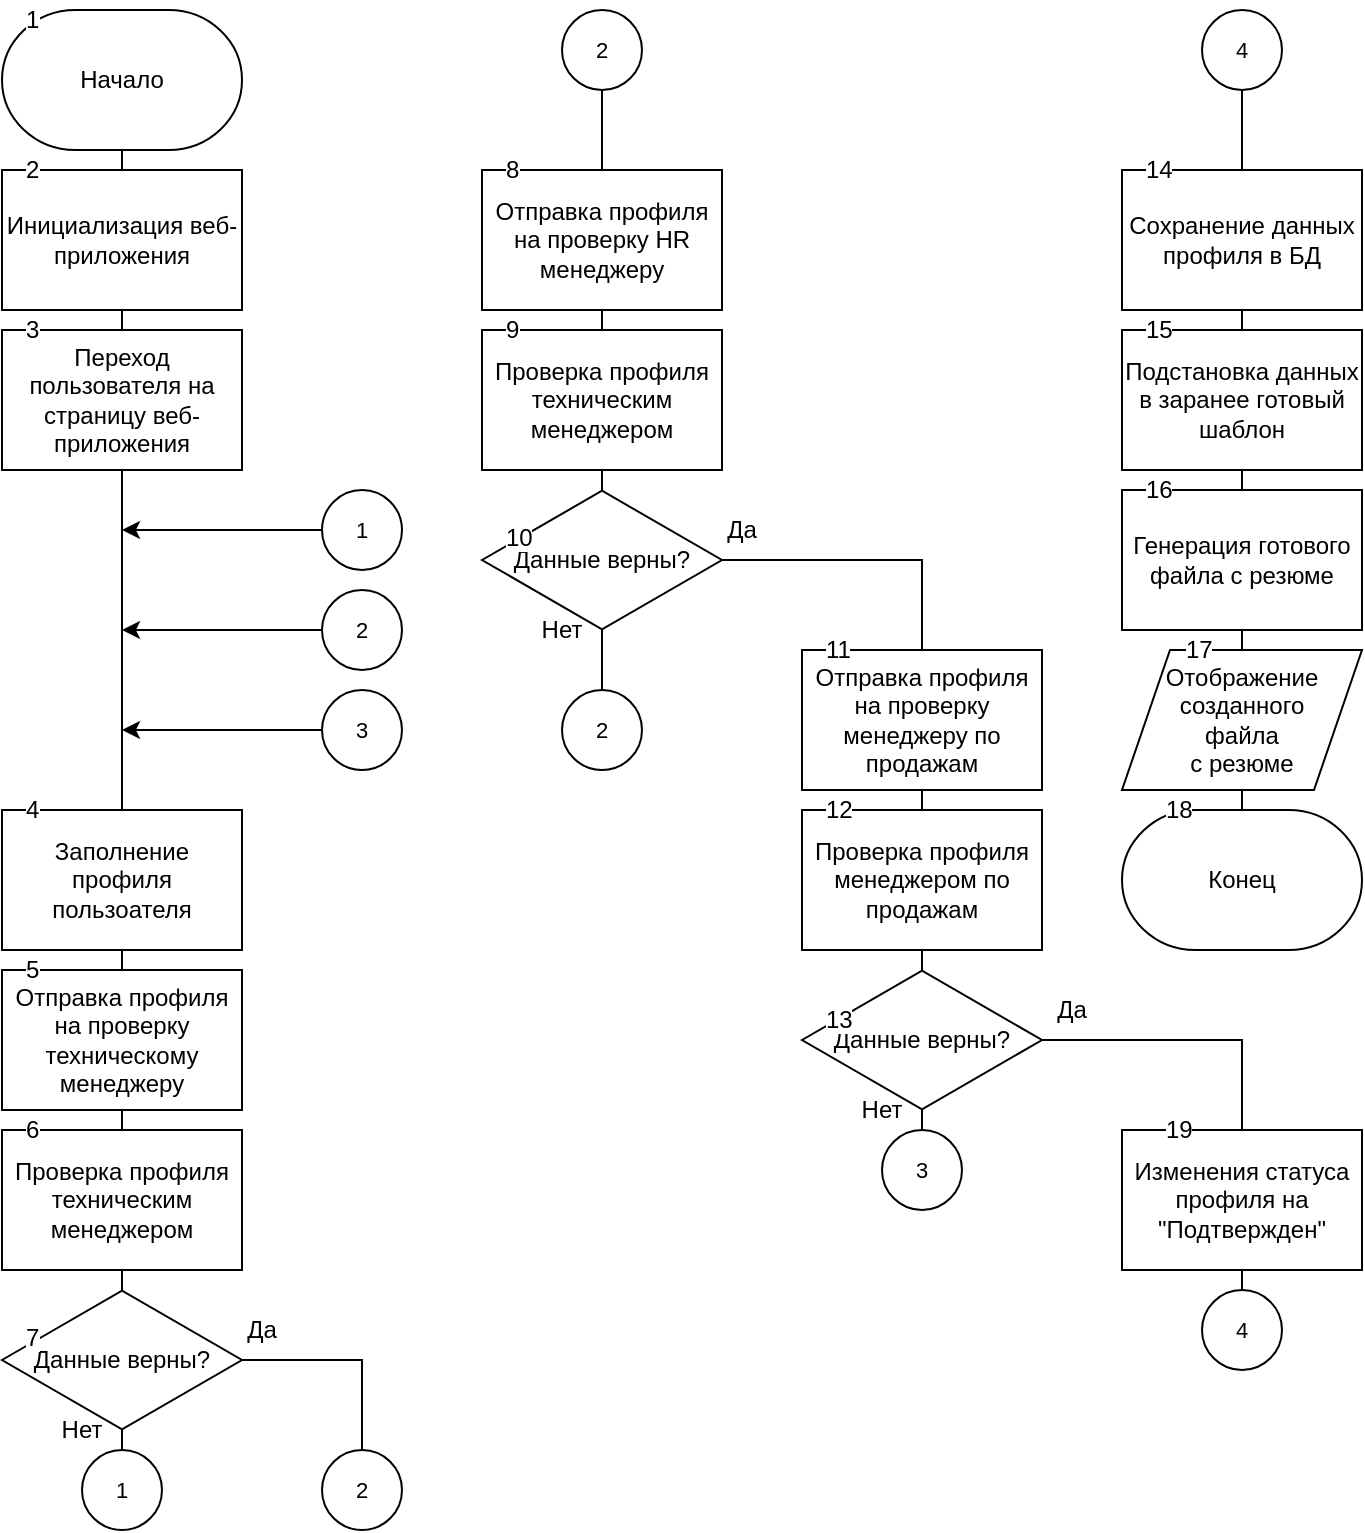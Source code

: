 <mxfile version="10.6.9"><diagram id="bnF5tBZgVKlQfuF25xPJ" name="Page-1"><mxGraphModel dx="1162" dy="608" grid="1" gridSize="10" guides="1" tooltips="1" connect="1" arrows="1" fold="1" page="1" pageScale="1" pageWidth="1169" pageHeight="827" math="0" shadow="0"><root><mxCell id="0"/><mxCell id="1" parent="0"/><mxCell id="rMr1jF7I7vfdstd6rxZN-1" style="edgeStyle=orthogonalEdgeStyle;rounded=0;orthogonalLoop=1;jettySize=auto;html=1;exitX=0.5;exitY=1;exitDx=0;exitDy=0;exitPerimeter=0;entryX=0.5;entryY=0;entryDx=0;entryDy=0;endArrow=none;endFill=0;" edge="1" parent="1" source="rMr1jF7I7vfdstd6rxZN-2" target="rMr1jF7I7vfdstd6rxZN-4"><mxGeometry relative="1" as="geometry"/></mxCell><mxCell id="rMr1jF7I7vfdstd6rxZN-2" value="Начало" style="strokeWidth=1;html=1;shape=mxgraph.flowchart.terminator;whiteSpace=wrap;" vertex="1" parent="1"><mxGeometry y="40" width="120" height="70" as="geometry"/></mxCell><mxCell id="rMr1jF7I7vfdstd6rxZN-3" style="edgeStyle=orthogonalEdgeStyle;rounded=0;orthogonalLoop=1;jettySize=auto;html=1;exitX=0.5;exitY=1;exitDx=0;exitDy=0;entryX=0.5;entryY=0;entryDx=0;entryDy=0;endArrow=none;endFill=0;fontColor=#000000;" edge="1" parent="1" source="rMr1jF7I7vfdstd6rxZN-4" target="rMr1jF7I7vfdstd6rxZN-5"><mxGeometry relative="1" as="geometry"/></mxCell><mxCell id="rMr1jF7I7vfdstd6rxZN-4" value="Инициализация веб-приложения" style="rounded=0;whiteSpace=wrap;html=1;" vertex="1" parent="1"><mxGeometry y="120" width="120" height="70" as="geometry"/></mxCell><mxCell id="rMr1jF7I7vfdstd6rxZN-19" style="edgeStyle=orthogonalEdgeStyle;rounded=0;orthogonalLoop=1;jettySize=auto;html=1;entryX=0.5;entryY=0;entryDx=0;entryDy=0;endArrow=none;endFill=0;fontSize=12;" edge="1" parent="1" source="rMr1jF7I7vfdstd6rxZN-5" target="rMr1jF7I7vfdstd6rxZN-9"><mxGeometry relative="1" as="geometry"><Array as="points"><mxPoint x="60" y="340"/><mxPoint x="60" y="340"/></Array></mxGeometry></mxCell><mxCell id="rMr1jF7I7vfdstd6rxZN-5" value="Переход пользователя на страницу веб-приложения" style="rounded=0;whiteSpace=wrap;html=1;" vertex="1" parent="1"><mxGeometry y="200" width="120" height="70" as="geometry"/></mxCell><mxCell id="rMr1jF7I7vfdstd6rxZN-6" value="1" style="text;html=1;resizable=0;points=[];autosize=1;align=left;verticalAlign=top;spacingTop=-4;fontColor=#000000;labelBorderColor=none;labelBackgroundColor=#ffffff;aspect=fixed;" vertex="1" parent="1"><mxGeometry x="10" y="35" width="13" height="10" as="geometry"/></mxCell><mxCell id="rMr1jF7I7vfdstd6rxZN-7" value="2" style="text;html=1;resizable=0;points=[];autosize=1;align=left;verticalAlign=top;spacingTop=-4;fontColor=#000000;labelBorderColor=none;labelBackgroundColor=#ffffff;aspect=fixed;" vertex="1" parent="1"><mxGeometry x="10" y="110" width="20" height="20" as="geometry"/></mxCell><mxCell id="rMr1jF7I7vfdstd6rxZN-8" value="3" style="text;html=1;resizable=0;points=[];autosize=1;align=left;verticalAlign=top;spacingTop=-4;fontColor=#000000;labelBorderColor=none;labelBackgroundColor=#ffffff;aspect=fixed;" vertex="1" parent="1"><mxGeometry x="10" y="190" width="20" height="20" as="geometry"/></mxCell><mxCell id="rMr1jF7I7vfdstd6rxZN-15" style="edgeStyle=orthogonalEdgeStyle;rounded=0;orthogonalLoop=1;jettySize=auto;html=1;exitX=0.5;exitY=1;exitDx=0;exitDy=0;endArrow=none;endFill=0;fontSize=12;" edge="1" parent="1" source="rMr1jF7I7vfdstd6rxZN-9" target="rMr1jF7I7vfdstd6rxZN-10"><mxGeometry relative="1" as="geometry"/></mxCell><mxCell id="rMr1jF7I7vfdstd6rxZN-9" value="Заполнение профиля пользоателя" style="rounded=0;whiteSpace=wrap;html=1;" vertex="1" parent="1"><mxGeometry y="440" width="120" height="70" as="geometry"/></mxCell><mxCell id="rMr1jF7I7vfdstd6rxZN-16" style="edgeStyle=orthogonalEdgeStyle;rounded=0;orthogonalLoop=1;jettySize=auto;html=1;exitX=0.5;exitY=1;exitDx=0;exitDy=0;entryX=0.5;entryY=0;entryDx=0;entryDy=0;endArrow=none;endFill=0;fontSize=12;" edge="1" parent="1" source="rMr1jF7I7vfdstd6rxZN-10" target="rMr1jF7I7vfdstd6rxZN-11"><mxGeometry relative="1" as="geometry"/></mxCell><mxCell id="rMr1jF7I7vfdstd6rxZN-10" value="Отправка профиля на проверку техническому менеджеру" style="rounded=0;whiteSpace=wrap;html=1;" vertex="1" parent="1"><mxGeometry y="520" width="120" height="70" as="geometry"/></mxCell><mxCell id="rMr1jF7I7vfdstd6rxZN-18" style="edgeStyle=orthogonalEdgeStyle;rounded=0;orthogonalLoop=1;jettySize=auto;html=1;exitX=0.5;exitY=1;exitDx=0;exitDy=0;endArrow=none;endFill=0;fontSize=12;" edge="1" parent="1" source="rMr1jF7I7vfdstd6rxZN-11" target="rMr1jF7I7vfdstd6rxZN-12"><mxGeometry relative="1" as="geometry"/></mxCell><mxCell id="rMr1jF7I7vfdstd6rxZN-11" value="Проверка профиля техническим менеджером" style="rounded=0;whiteSpace=wrap;html=1;" vertex="1" parent="1"><mxGeometry y="600" width="120" height="70" as="geometry"/></mxCell><mxCell id="rMr1jF7I7vfdstd6rxZN-25" style="edgeStyle=orthogonalEdgeStyle;rounded=0;orthogonalLoop=1;jettySize=auto;html=1;entryX=0.5;entryY=0;entryDx=0;entryDy=0;endArrow=none;endFill=0;fontSize=12;" edge="1" parent="1" source="rMr1jF7I7vfdstd6rxZN-12" target="rMr1jF7I7vfdstd6rxZN-24"><mxGeometry relative="1" as="geometry"/></mxCell><mxCell id="rMr1jF7I7vfdstd6rxZN-37" style="edgeStyle=orthogonalEdgeStyle;rounded=0;orthogonalLoop=1;jettySize=auto;html=1;entryX=0.5;entryY=0;entryDx=0;entryDy=0;endArrow=none;endFill=0;fontSize=12;" edge="1" parent="1" source="rMr1jF7I7vfdstd6rxZN-12" target="rMr1jF7I7vfdstd6rxZN-34"><mxGeometry relative="1" as="geometry"/></mxCell><mxCell id="rMr1jF7I7vfdstd6rxZN-12" value="&lt;font style=&quot;line-height: 50%; font-size: 12px;&quot;&gt;Данные верны?&lt;/font&gt;" style="html=1;whiteSpace=wrap;shape=isoRectangle;labelBackgroundColor=none;strokeWidth=1;fontColor=#000000;spacing=0;spacingTop=0;fontSize=12;" vertex="1" parent="1"><mxGeometry y="680" width="120" height="70" as="geometry"/></mxCell><mxCell id="rMr1jF7I7vfdstd6rxZN-24" value="1" style="ellipse;whiteSpace=wrap;html=1;aspect=fixed;labelBackgroundColor=none;strokeWidth=1;fontSize=11;fontColor=#000000;" vertex="1" parent="1"><mxGeometry x="40" y="760" width="40" height="40" as="geometry"/></mxCell><mxCell id="rMr1jF7I7vfdstd6rxZN-27" style="edgeStyle=orthogonalEdgeStyle;rounded=0;orthogonalLoop=1;jettySize=auto;html=1;exitX=0.5;exitY=1;exitDx=0;exitDy=0;entryX=0.5;entryY=0;entryDx=0;entryDy=0;endArrow=none;endFill=0;fontSize=12;" edge="1" parent="1" source="rMr1jF7I7vfdstd6rxZN-28" target="rMr1jF7I7vfdstd6rxZN-30"><mxGeometry relative="1" as="geometry"/></mxCell><mxCell id="rMr1jF7I7vfdstd6rxZN-28" value="Отправка профиля на проверку HR менеджеру" style="rounded=0;whiteSpace=wrap;html=1;" vertex="1" parent="1"><mxGeometry x="240" y="120" width="120" height="70" as="geometry"/></mxCell><mxCell id="rMr1jF7I7vfdstd6rxZN-29" style="edgeStyle=orthogonalEdgeStyle;rounded=0;orthogonalLoop=1;jettySize=auto;html=1;exitX=0.5;exitY=1;exitDx=0;exitDy=0;endArrow=none;endFill=0;fontSize=12;" edge="1" parent="1" source="rMr1jF7I7vfdstd6rxZN-30" target="rMr1jF7I7vfdstd6rxZN-32"><mxGeometry relative="1" as="geometry"/></mxCell><mxCell id="rMr1jF7I7vfdstd6rxZN-30" value="Проверка профиля техническим менеджером" style="rounded=0;whiteSpace=wrap;html=1;" vertex="1" parent="1"><mxGeometry x="240" y="200" width="120" height="70" as="geometry"/></mxCell><mxCell id="rMr1jF7I7vfdstd6rxZN-47" style="edgeStyle=orthogonalEdgeStyle;rounded=0;orthogonalLoop=1;jettySize=auto;html=1;entryX=0.5;entryY=0;entryDx=0;entryDy=0;endArrow=none;endFill=0;fontSize=12;" edge="1" parent="1" source="rMr1jF7I7vfdstd6rxZN-32" target="rMr1jF7I7vfdstd6rxZN-43"><mxGeometry relative="1" as="geometry"/></mxCell><mxCell id="rMr1jF7I7vfdstd6rxZN-32" value="&lt;font style=&quot;line-height: 50%; font-size: 12px;&quot;&gt;Данные верны?&lt;/font&gt;" style="html=1;whiteSpace=wrap;shape=isoRectangle;labelBackgroundColor=none;strokeWidth=1;fontColor=#000000;spacing=0;spacingTop=0;fontSize=12;" vertex="1" parent="1"><mxGeometry x="240" y="280" width="120" height="70" as="geometry"/></mxCell><mxCell id="rMr1jF7I7vfdstd6rxZN-34" value="2" style="ellipse;whiteSpace=wrap;html=1;aspect=fixed;labelBackgroundColor=none;strokeWidth=1;fontSize=11;fontColor=#000000;" vertex="1" parent="1"><mxGeometry x="160" y="760" width="40" height="40" as="geometry"/></mxCell><mxCell id="rMr1jF7I7vfdstd6rxZN-49" style="edgeStyle=orthogonalEdgeStyle;rounded=0;orthogonalLoop=1;jettySize=auto;html=1;endArrow=classic;endFill=1;fontSize=12;" edge="1" parent="1" source="rMr1jF7I7vfdstd6rxZN-38"><mxGeometry relative="1" as="geometry"><mxPoint x="60" y="300" as="targetPoint"/></mxGeometry></mxCell><mxCell id="rMr1jF7I7vfdstd6rxZN-38" value="1" style="ellipse;whiteSpace=wrap;html=1;aspect=fixed;labelBackgroundColor=none;strokeWidth=1;fontSize=11;fontColor=#000000;" vertex="1" parent="1"><mxGeometry x="160" y="280" width="40" height="40" as="geometry"/></mxCell><mxCell id="rMr1jF7I7vfdstd6rxZN-39" value="2" style="ellipse;whiteSpace=wrap;html=1;aspect=fixed;labelBackgroundColor=none;strokeWidth=1;fontSize=11;fontColor=#000000;" vertex="1" parent="1"><mxGeometry x="160" y="330" width="40" height="40" as="geometry"/></mxCell><mxCell id="rMr1jF7I7vfdstd6rxZN-40" value="3" style="ellipse;whiteSpace=wrap;html=1;aspect=fixed;labelBackgroundColor=none;strokeWidth=1;fontSize=11;fontColor=#000000;" vertex="1" parent="1"><mxGeometry x="160" y="380" width="40" height="40" as="geometry"/></mxCell><mxCell id="rMr1jF7I7vfdstd6rxZN-48" style="edgeStyle=orthogonalEdgeStyle;rounded=0;orthogonalLoop=1;jettySize=auto;html=1;exitX=0.5;exitY=1;exitDx=0;exitDy=0;entryX=0.5;entryY=0;entryDx=0;entryDy=0;endArrow=none;endFill=0;fontSize=12;" edge="1" parent="1" source="rMr1jF7I7vfdstd6rxZN-41" target="rMr1jF7I7vfdstd6rxZN-28"><mxGeometry relative="1" as="geometry"/></mxCell><mxCell id="rMr1jF7I7vfdstd6rxZN-41" value="2" style="ellipse;whiteSpace=wrap;html=1;aspect=fixed;labelBackgroundColor=none;strokeWidth=1;fontSize=11;fontColor=#000000;" vertex="1" parent="1"><mxGeometry x="280" y="40" width="40" height="40" as="geometry"/></mxCell><mxCell id="rMr1jF7I7vfdstd6rxZN-42" style="edgeStyle=orthogonalEdgeStyle;rounded=0;orthogonalLoop=1;jettySize=auto;html=1;exitX=0.5;exitY=1;exitDx=0;exitDy=0;entryX=0.5;entryY=0;entryDx=0;entryDy=0;endArrow=none;endFill=0;fontSize=12;" edge="1" parent="1" source="rMr1jF7I7vfdstd6rxZN-43" target="rMr1jF7I7vfdstd6rxZN-45"><mxGeometry relative="1" as="geometry"/></mxCell><mxCell id="rMr1jF7I7vfdstd6rxZN-43" value="Отправка профиля на проверку менеджеру по продажам" style="rounded=0;whiteSpace=wrap;html=1;" vertex="1" parent="1"><mxGeometry x="400" y="360" width="120" height="70" as="geometry"/></mxCell><mxCell id="rMr1jF7I7vfdstd6rxZN-44" style="edgeStyle=orthogonalEdgeStyle;rounded=0;orthogonalLoop=1;jettySize=auto;html=1;exitX=0.5;exitY=1;exitDx=0;exitDy=0;endArrow=none;endFill=0;fontSize=12;" edge="1" parent="1" source="rMr1jF7I7vfdstd6rxZN-45" target="rMr1jF7I7vfdstd6rxZN-46"><mxGeometry relative="1" as="geometry"/></mxCell><mxCell id="rMr1jF7I7vfdstd6rxZN-45" value="Проверка профиля менеджером по продажам" style="rounded=0;whiteSpace=wrap;html=1;" vertex="1" parent="1"><mxGeometry x="400" y="440" width="120" height="70" as="geometry"/></mxCell><mxCell id="rMr1jF7I7vfdstd6rxZN-60" style="edgeStyle=orthogonalEdgeStyle;rounded=0;orthogonalLoop=1;jettySize=auto;html=1;entryX=0.5;entryY=0;entryDx=0;entryDy=0;endArrow=none;endFill=0;fontSize=12;" edge="1" parent="1" source="rMr1jF7I7vfdstd6rxZN-46" target="rMr1jF7I7vfdstd6rxZN-59"><mxGeometry relative="1" as="geometry"/></mxCell><mxCell id="rMr1jF7I7vfdstd6rxZN-62" style="edgeStyle=orthogonalEdgeStyle;rounded=0;orthogonalLoop=1;jettySize=auto;html=1;entryX=0.5;entryY=0;entryDx=0;entryDy=0;endArrow=none;endFill=0;fontSize=12;" edge="1" parent="1" source="rMr1jF7I7vfdstd6rxZN-46" target="rMr1jF7I7vfdstd6rxZN-61"><mxGeometry relative="1" as="geometry"/></mxCell><mxCell id="rMr1jF7I7vfdstd6rxZN-46" value="&lt;font style=&quot;line-height: 50%; font-size: 12px;&quot;&gt;Данные верны?&lt;/font&gt;" style="html=1;whiteSpace=wrap;shape=isoRectangle;labelBackgroundColor=none;strokeWidth=1;fontColor=#000000;spacing=0;spacingTop=0;fontSize=12;" vertex="1" parent="1"><mxGeometry x="400" y="520" width="120" height="70" as="geometry"/></mxCell><mxCell id="rMr1jF7I7vfdstd6rxZN-50" style="edgeStyle=orthogonalEdgeStyle;rounded=0;orthogonalLoop=1;jettySize=auto;html=1;endArrow=classic;endFill=1;fontSize=12;" edge="1" parent="1"><mxGeometry relative="1" as="geometry"><mxPoint x="60" y="350" as="targetPoint"/><mxPoint x="160" y="350" as="sourcePoint"/></mxGeometry></mxCell><mxCell id="rMr1jF7I7vfdstd6rxZN-51" style="edgeStyle=orthogonalEdgeStyle;rounded=0;orthogonalLoop=1;jettySize=auto;html=1;endArrow=classic;endFill=1;fontSize=12;" edge="1" parent="1"><mxGeometry relative="1" as="geometry"><mxPoint x="60" y="400" as="targetPoint"/><mxPoint x="160" y="400" as="sourcePoint"/></mxGeometry></mxCell><mxCell id="rMr1jF7I7vfdstd6rxZN-52" value="Нет" style="text;html=1;strokeColor=none;fillColor=none;align=center;verticalAlign=middle;whiteSpace=wrap;rounded=0;fontSize=12;" vertex="1" parent="1"><mxGeometry x="20" y="740" width="40" height="20" as="geometry"/></mxCell><mxCell id="rMr1jF7I7vfdstd6rxZN-53" value="Да" style="text;html=1;strokeColor=none;fillColor=none;align=center;verticalAlign=middle;whiteSpace=wrap;rounded=0;fontSize=12;" vertex="1" parent="1"><mxGeometry x="110" y="690" width="40" height="20" as="geometry"/></mxCell><mxCell id="rMr1jF7I7vfdstd6rxZN-54" value="Нет" style="text;html=1;strokeColor=none;fillColor=none;align=center;verticalAlign=middle;whiteSpace=wrap;rounded=0;fontSize=12;" vertex="1" parent="1"><mxGeometry x="260" y="340" width="40" height="20" as="geometry"/></mxCell><mxCell id="rMr1jF7I7vfdstd6rxZN-55" value="Да" style="text;html=1;strokeColor=none;fillColor=none;align=center;verticalAlign=middle;whiteSpace=wrap;rounded=0;fontSize=12;" vertex="1" parent="1"><mxGeometry x="350" y="290" width="40" height="20" as="geometry"/></mxCell><mxCell id="rMr1jF7I7vfdstd6rxZN-56" value="2" style="ellipse;whiteSpace=wrap;html=1;aspect=fixed;labelBackgroundColor=none;strokeWidth=1;fontSize=11;fontColor=#000000;" vertex="1" parent="1"><mxGeometry x="280" y="380" width="40" height="40" as="geometry"/></mxCell><mxCell id="rMr1jF7I7vfdstd6rxZN-59" value="3" style="ellipse;whiteSpace=wrap;html=1;aspect=fixed;labelBackgroundColor=none;strokeWidth=1;fontSize=11;fontColor=#000000;" vertex="1" parent="1"><mxGeometry x="440" y="600" width="40" height="40" as="geometry"/></mxCell><mxCell id="rMr1jF7I7vfdstd6rxZN-68" style="edgeStyle=orthogonalEdgeStyle;rounded=0;orthogonalLoop=1;jettySize=auto;html=1;entryX=0.5;entryY=0;entryDx=0;entryDy=0;endArrow=none;endFill=0;fontSize=12;" edge="1" parent="1" source="rMr1jF7I7vfdstd6rxZN-61" target="rMr1jF7I7vfdstd6rxZN-67"><mxGeometry relative="1" as="geometry"/></mxCell><mxCell id="rMr1jF7I7vfdstd6rxZN-61" value="Изменения статуса профиля на &quot;Подтвержден&quot;" style="rounded=0;whiteSpace=wrap;html=1;" vertex="1" parent="1"><mxGeometry x="560" y="600" width="120" height="70" as="geometry"/></mxCell><mxCell id="rMr1jF7I7vfdstd6rxZN-63" value="Нет" style="text;html=1;strokeColor=none;fillColor=none;align=center;verticalAlign=middle;whiteSpace=wrap;rounded=0;fontSize=12;" vertex="1" parent="1"><mxGeometry x="420" y="580" width="40" height="20" as="geometry"/></mxCell><mxCell id="rMr1jF7I7vfdstd6rxZN-64" value="Да" style="text;html=1;strokeColor=none;fillColor=none;align=center;verticalAlign=middle;whiteSpace=wrap;rounded=0;fontSize=12;" vertex="1" parent="1"><mxGeometry x="515" y="530" width="40" height="20" as="geometry"/></mxCell><mxCell id="rMr1jF7I7vfdstd6rxZN-67" value="4" style="ellipse;whiteSpace=wrap;html=1;aspect=fixed;labelBackgroundColor=none;strokeWidth=1;fontSize=11;fontColor=#000000;" vertex="1" parent="1"><mxGeometry x="600" y="680" width="40" height="40" as="geometry"/></mxCell><mxCell id="rMr1jF7I7vfdstd6rxZN-69" value="4" style="ellipse;whiteSpace=wrap;html=1;aspect=fixed;labelBackgroundColor=none;strokeWidth=1;fontSize=11;fontColor=#000000;" vertex="1" parent="1"><mxGeometry x="600" y="40" width="40" height="40" as="geometry"/></mxCell><mxCell id="rMr1jF7I7vfdstd6rxZN-78" style="edgeStyle=orthogonalEdgeStyle;rounded=0;orthogonalLoop=1;jettySize=auto;html=1;exitX=0.5;exitY=1;exitDx=0;exitDy=0;endArrow=none;endFill=0;fontSize=12;" edge="1" parent="1" source="rMr1jF7I7vfdstd6rxZN-70" target="rMr1jF7I7vfdstd6rxZN-71"><mxGeometry relative="1" as="geometry"/></mxCell><mxCell id="rMr1jF7I7vfdstd6rxZN-70" value="Сохранение данных профиля в БД" style="rounded=0;whiteSpace=wrap;html=1;" vertex="1" parent="1"><mxGeometry x="560" y="120" width="120" height="70" as="geometry"/></mxCell><mxCell id="rMr1jF7I7vfdstd6rxZN-79" style="edgeStyle=orthogonalEdgeStyle;rounded=0;orthogonalLoop=1;jettySize=auto;html=1;exitX=0.5;exitY=1;exitDx=0;exitDy=0;endArrow=none;endFill=0;fontSize=12;" edge="1" parent="1" source="rMr1jF7I7vfdstd6rxZN-71" target="rMr1jF7I7vfdstd6rxZN-72"><mxGeometry relative="1" as="geometry"/></mxCell><mxCell id="rMr1jF7I7vfdstd6rxZN-71" value="Подстановка данных в заранее готовый шаблон" style="rounded=0;whiteSpace=wrap;html=1;" vertex="1" parent="1"><mxGeometry x="560" y="200" width="120" height="70" as="geometry"/></mxCell><mxCell id="rMr1jF7I7vfdstd6rxZN-80" style="edgeStyle=orthogonalEdgeStyle;rounded=0;orthogonalLoop=1;jettySize=auto;html=1;exitX=0.5;exitY=1;exitDx=0;exitDy=0;endArrow=none;endFill=0;fontSize=12;" edge="1" parent="1" source="rMr1jF7I7vfdstd6rxZN-72" target="rMr1jF7I7vfdstd6rxZN-73"><mxGeometry relative="1" as="geometry"/></mxCell><mxCell id="rMr1jF7I7vfdstd6rxZN-72" value="Генерация готового файла с резюме" style="rounded=0;whiteSpace=wrap;html=1;" vertex="1" parent="1"><mxGeometry x="560" y="280" width="120" height="70" as="geometry"/></mxCell><mxCell id="rMr1jF7I7vfdstd6rxZN-81" style="edgeStyle=orthogonalEdgeStyle;rounded=0;orthogonalLoop=1;jettySize=auto;html=1;exitX=0.5;exitY=1;exitDx=0;exitDy=0;endArrow=none;endFill=0;fontSize=12;" edge="1" parent="1" source="rMr1jF7I7vfdstd6rxZN-73" target="rMr1jF7I7vfdstd6rxZN-74"><mxGeometry relative="1" as="geometry"/></mxCell><mxCell id="rMr1jF7I7vfdstd6rxZN-73" value="Отображение созданного&lt;br&gt;файла&lt;br&gt;с резюме" style="shape=parallelogram;perimeter=parallelogramPerimeter;whiteSpace=wrap;html=1;fontSize=12;" vertex="1" parent="1"><mxGeometry x="560" y="360" width="120" height="70" as="geometry"/></mxCell><mxCell id="rMr1jF7I7vfdstd6rxZN-74" value="Конец" style="strokeWidth=1;html=1;shape=mxgraph.flowchart.terminator;whiteSpace=wrap;" vertex="1" parent="1"><mxGeometry x="560" y="440" width="120" height="70" as="geometry"/></mxCell><mxCell id="rMr1jF7I7vfdstd6rxZN-76" value="" style="endArrow=none;html=1;fontSize=12;entryX=0.5;entryY=1;entryDx=0;entryDy=0;exitX=0.5;exitY=0;exitDx=0;exitDy=0;" edge="1" parent="1" source="rMr1jF7I7vfdstd6rxZN-70" target="rMr1jF7I7vfdstd6rxZN-69"><mxGeometry width="50" height="50" relative="1" as="geometry"><mxPoint x="730" y="190" as="sourcePoint"/><mxPoint x="780" y="140" as="targetPoint"/></mxGeometry></mxCell><mxCell id="rMr1jF7I7vfdstd6rxZN-77" value="" style="endArrow=none;html=1;fontSize=12;entryX=1;entryY=0.5;entryDx=0;entryDy=0;exitX=0.5;exitY=0;exitDx=0;exitDy=0;" edge="1" parent="1" source="rMr1jF7I7vfdstd6rxZN-56" target="rMr1jF7I7vfdstd6rxZN-54"><mxGeometry width="50" height="50" relative="1" as="geometry"><mxPoint x="360.19" y="394.759" as="sourcePoint"/><mxPoint x="360.19" y="354.759" as="targetPoint"/></mxGeometry></mxCell><mxCell id="rMr1jF7I7vfdstd6rxZN-82" value="4" style="text;html=1;resizable=0;points=[];autosize=1;align=left;verticalAlign=top;spacingTop=-4;fontColor=#000000;labelBorderColor=none;labelBackgroundColor=#ffffff;aspect=fixed;" vertex="1" parent="1"><mxGeometry x="10" y="430" width="20" height="20" as="geometry"/></mxCell><mxCell id="rMr1jF7I7vfdstd6rxZN-83" value="5" style="text;html=1;resizable=0;points=[];autosize=1;align=left;verticalAlign=top;spacingTop=-4;fontColor=#000000;labelBorderColor=none;labelBackgroundColor=#ffffff;aspect=fixed;" vertex="1" parent="1"><mxGeometry x="10" y="510" width="20" height="20" as="geometry"/></mxCell><mxCell id="rMr1jF7I7vfdstd6rxZN-84" value="6" style="text;html=1;resizable=0;points=[];autosize=1;align=left;verticalAlign=top;spacingTop=-4;fontColor=#000000;labelBorderColor=none;labelBackgroundColor=#ffffff;aspect=fixed;" vertex="1" parent="1"><mxGeometry x="10" y="590" width="20" height="20" as="geometry"/></mxCell><mxCell id="rMr1jF7I7vfdstd6rxZN-85" value="7" style="text;html=1;resizable=0;points=[];autosize=1;align=left;verticalAlign=top;spacingTop=-4;fontColor=#000000;labelBorderColor=none;labelBackgroundColor=#ffffff;aspect=fixed;" vertex="1" parent="1"><mxGeometry x="10" y="694" width="20" height="20" as="geometry"/></mxCell><mxCell id="rMr1jF7I7vfdstd6rxZN-86" value="8" style="text;html=1;resizable=0;points=[];autosize=1;align=left;verticalAlign=top;spacingTop=-4;fontColor=#000000;labelBorderColor=none;labelBackgroundColor=#ffffff;aspect=fixed;" vertex="1" parent="1"><mxGeometry x="250" y="110" width="20" height="20" as="geometry"/></mxCell><mxCell id="rMr1jF7I7vfdstd6rxZN-87" value="9" style="text;html=1;resizable=0;points=[];autosize=1;align=left;verticalAlign=top;spacingTop=-4;fontColor=#000000;labelBorderColor=none;labelBackgroundColor=#ffffff;aspect=fixed;" vertex="1" parent="1"><mxGeometry x="250" y="190" width="20" height="20" as="geometry"/></mxCell><mxCell id="rMr1jF7I7vfdstd6rxZN-88" value="10" style="text;html=1;resizable=0;points=[];autosize=1;align=left;verticalAlign=top;spacingTop=-4;fontColor=#000000;labelBorderColor=none;labelBackgroundColor=#ffffff;aspect=fixed;" vertex="1" parent="1"><mxGeometry x="250" y="294" width="30" height="20" as="geometry"/></mxCell><mxCell id="rMr1jF7I7vfdstd6rxZN-89" value="11" style="text;html=1;resizable=0;points=[];autosize=1;align=left;verticalAlign=top;spacingTop=-4;fontColor=#000000;labelBorderColor=none;labelBackgroundColor=#ffffff;aspect=fixed;" vertex="1" parent="1"><mxGeometry x="410" y="350" width="30" height="20" as="geometry"/></mxCell><mxCell id="rMr1jF7I7vfdstd6rxZN-90" value="12" style="text;html=1;resizable=0;points=[];autosize=1;align=left;verticalAlign=top;spacingTop=-4;fontColor=#000000;labelBorderColor=none;labelBackgroundColor=#ffffff;aspect=fixed;" vertex="1" parent="1"><mxGeometry x="410" y="430" width="30" height="20" as="geometry"/></mxCell><mxCell id="rMr1jF7I7vfdstd6rxZN-91" value="13" style="text;html=1;resizable=0;points=[];autosize=1;align=left;verticalAlign=top;spacingTop=-4;fontColor=#000000;labelBorderColor=none;labelBackgroundColor=#ffffff;aspect=fixed;" vertex="1" parent="1"><mxGeometry x="410" y="535" width="30" height="20" as="geometry"/></mxCell><mxCell id="rMr1jF7I7vfdstd6rxZN-92" value="14" style="text;html=1;resizable=0;points=[];autosize=1;align=left;verticalAlign=top;spacingTop=-4;fontColor=#000000;labelBorderColor=none;labelBackgroundColor=#ffffff;aspect=fixed;" vertex="1" parent="1"><mxGeometry x="570" y="110" width="30" height="20" as="geometry"/></mxCell><mxCell id="rMr1jF7I7vfdstd6rxZN-93" value="15" style="text;html=1;resizable=0;points=[];autosize=1;align=left;verticalAlign=top;spacingTop=-4;fontColor=#000000;labelBorderColor=none;labelBackgroundColor=#ffffff;aspect=fixed;" vertex="1" parent="1"><mxGeometry x="570" y="190" width="30" height="20" as="geometry"/></mxCell><mxCell id="rMr1jF7I7vfdstd6rxZN-94" value="16" style="text;html=1;resizable=0;points=[];autosize=1;align=left;verticalAlign=top;spacingTop=-4;fontColor=#000000;labelBorderColor=none;labelBackgroundColor=#ffffff;aspect=fixed;" vertex="1" parent="1"><mxGeometry x="570" y="270" width="30" height="20" as="geometry"/></mxCell><mxCell id="rMr1jF7I7vfdstd6rxZN-95" value="17" style="text;html=1;resizable=0;points=[];autosize=1;align=left;verticalAlign=top;spacingTop=-4;fontColor=#000000;labelBorderColor=none;labelBackgroundColor=#ffffff;aspect=fixed;" vertex="1" parent="1"><mxGeometry x="590" y="350" width="30" height="20" as="geometry"/></mxCell><mxCell id="rMr1jF7I7vfdstd6rxZN-96" value="18" style="text;html=1;resizable=0;points=[];autosize=1;align=left;verticalAlign=top;spacingTop=-4;fontColor=#000000;labelBorderColor=none;labelBackgroundColor=#ffffff;aspect=fixed;" vertex="1" parent="1"><mxGeometry x="580" y="430" width="30" height="20" as="geometry"/></mxCell><mxCell id="rMr1jF7I7vfdstd6rxZN-97" value="19" style="text;html=1;resizable=0;points=[];autosize=1;align=left;verticalAlign=top;spacingTop=-4;fontColor=#000000;labelBorderColor=none;labelBackgroundColor=#ffffff;aspect=fixed;" vertex="1" parent="1"><mxGeometry x="580" y="590" width="30" height="20" as="geometry"/></mxCell></root></mxGraphModel></diagram></mxfile>
